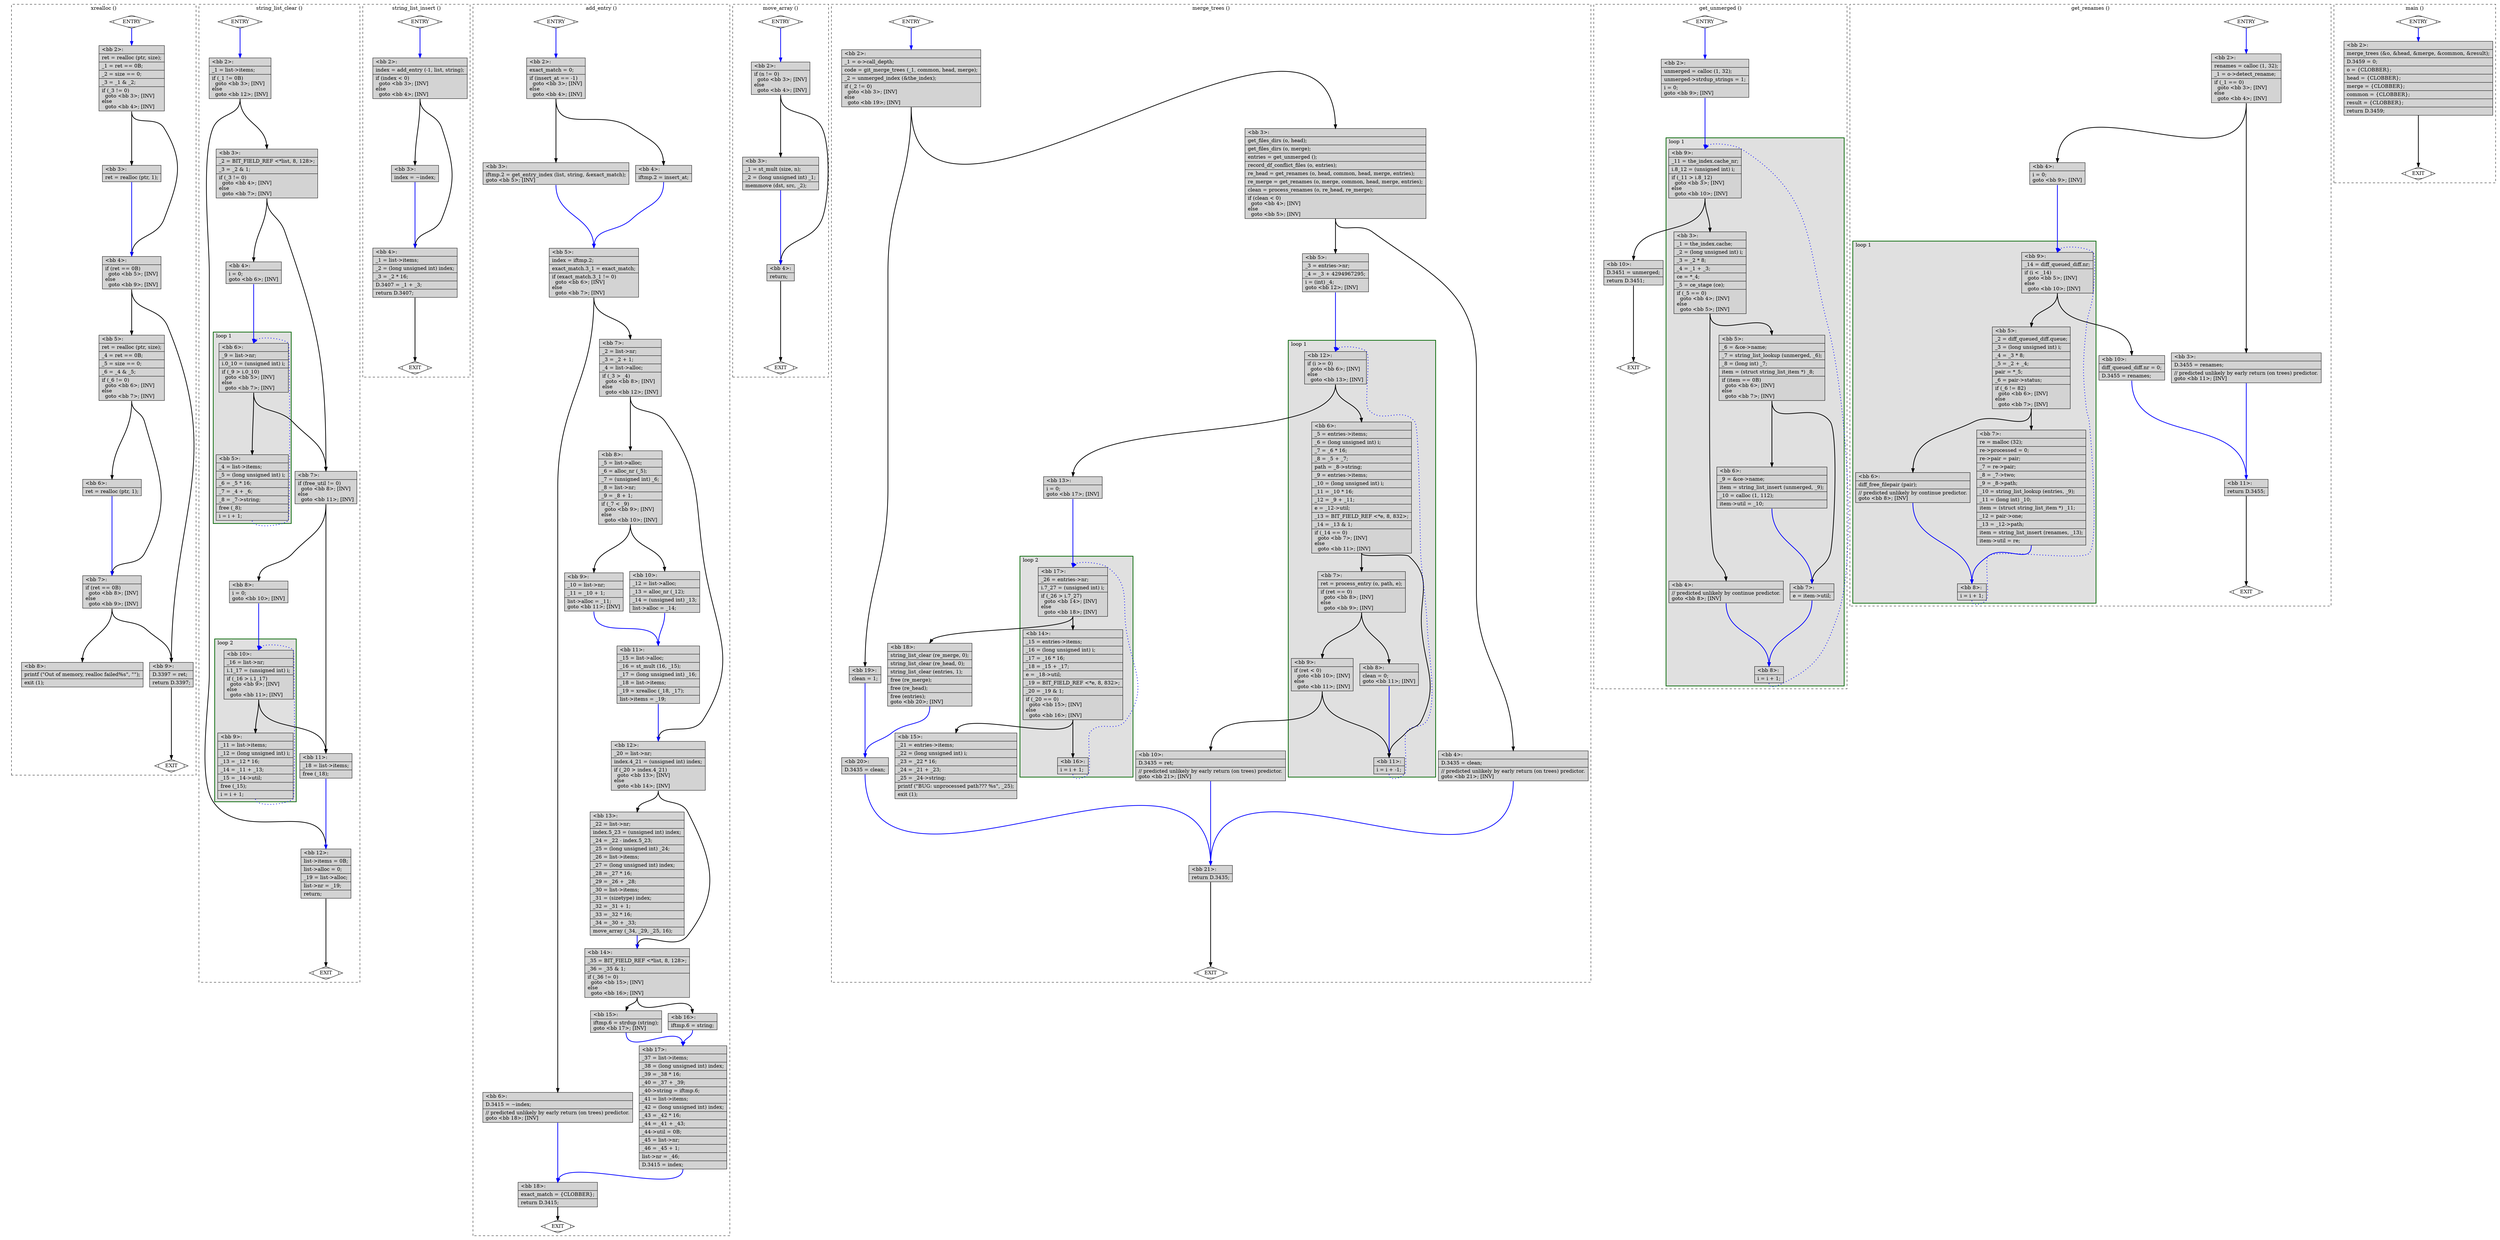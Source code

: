 digraph "test.o-git_leak_8.c.015t.cfg" {
overlap=false;
subgraph "cluster_xrealloc" {
	style="dashed";
	color="black";
	label="xrealloc ()";
	fn_26_basic_block_0 [shape=Mdiamond,style=filled,fillcolor=white,label="ENTRY"];

	fn_26_basic_block_1 [shape=Mdiamond,style=filled,fillcolor=white,label="EXIT"];

	fn_26_basic_block_2 [shape=record,style=filled,fillcolor=lightgrey,label="{\<bb\ 2\>:\l\
|ret\ =\ realloc\ (ptr,\ size);\l\
|_1\ =\ ret\ ==\ 0B;\l\
|_2\ =\ size\ ==\ 0;\l\
|_3\ =\ _1\ &\ _2;\l\
|if\ (_3\ !=\ 0)\l\
\ \ goto\ \<bb\ 3\>;\ [INV]\l\
else\l\
\ \ goto\ \<bb\ 4\>;\ [INV]\l\
}"];

	fn_26_basic_block_3 [shape=record,style=filled,fillcolor=lightgrey,label="{\<bb\ 3\>:\l\
|ret\ =\ realloc\ (ptr,\ 1);\l\
}"];

	fn_26_basic_block_4 [shape=record,style=filled,fillcolor=lightgrey,label="{\<bb\ 4\>:\l\
|if\ (ret\ ==\ 0B)\l\
\ \ goto\ \<bb\ 5\>;\ [INV]\l\
else\l\
\ \ goto\ \<bb\ 9\>;\ [INV]\l\
}"];

	fn_26_basic_block_5 [shape=record,style=filled,fillcolor=lightgrey,label="{\<bb\ 5\>:\l\
|ret\ =\ realloc\ (ptr,\ size);\l\
|_4\ =\ ret\ ==\ 0B;\l\
|_5\ =\ size\ ==\ 0;\l\
|_6\ =\ _4\ &\ _5;\l\
|if\ (_6\ !=\ 0)\l\
\ \ goto\ \<bb\ 6\>;\ [INV]\l\
else\l\
\ \ goto\ \<bb\ 7\>;\ [INV]\l\
}"];

	fn_26_basic_block_6 [shape=record,style=filled,fillcolor=lightgrey,label="{\<bb\ 6\>:\l\
|ret\ =\ realloc\ (ptr,\ 1);\l\
}"];

	fn_26_basic_block_7 [shape=record,style=filled,fillcolor=lightgrey,label="{\<bb\ 7\>:\l\
|if\ (ret\ ==\ 0B)\l\
\ \ goto\ \<bb\ 8\>;\ [INV]\l\
else\l\
\ \ goto\ \<bb\ 9\>;\ [INV]\l\
}"];

	fn_26_basic_block_8 [shape=record,style=filled,fillcolor=lightgrey,label="{\<bb\ 8\>:\l\
|printf\ (\"Out\ of\ memory,\ realloc\ failed%s\",\ \"\");\l\
|exit\ (1);\l\
}"];

	fn_26_basic_block_9 [shape=record,style=filled,fillcolor=lightgrey,label="{\<bb\ 9\>:\l\
|D.3397\ =\ ret;\l\
|return\ D.3397;\l\
}"];

	fn_26_basic_block_0:s -> fn_26_basic_block_2:n [style="solid,bold",color=blue,weight=100,constraint=true];
	fn_26_basic_block_2:s -> fn_26_basic_block_3:n [style="solid,bold",color=black,weight=10,constraint=true];
	fn_26_basic_block_2:s -> fn_26_basic_block_4:n [style="solid,bold",color=black,weight=10,constraint=true];
	fn_26_basic_block_3:s -> fn_26_basic_block_4:n [style="solid,bold",color=blue,weight=100,constraint=true];
	fn_26_basic_block_4:s -> fn_26_basic_block_5:n [style="solid,bold",color=black,weight=10,constraint=true];
	fn_26_basic_block_4:s -> fn_26_basic_block_9:n [style="solid,bold",color=black,weight=10,constraint=true];
	fn_26_basic_block_5:s -> fn_26_basic_block_6:n [style="solid,bold",color=black,weight=10,constraint=true];
	fn_26_basic_block_5:s -> fn_26_basic_block_7:n [style="solid,bold",color=black,weight=10,constraint=true];
	fn_26_basic_block_6:s -> fn_26_basic_block_7:n [style="solid,bold",color=blue,weight=100,constraint=true];
	fn_26_basic_block_7:s -> fn_26_basic_block_8:n [style="solid,bold",color=black,weight=10,constraint=true];
	fn_26_basic_block_7:s -> fn_26_basic_block_9:n [style="solid,bold",color=black,weight=10,constraint=true];
	fn_26_basic_block_9:s -> fn_26_basic_block_1:n [style="solid,bold",color=black,weight=10,constraint=true];
	fn_26_basic_block_0:s -> fn_26_basic_block_1:n [style="invis",constraint=true];
}
subgraph "cluster_string_list_clear" {
	style="dashed";
	color="black";
	label="string_list_clear ()";
	subgraph cluster_27_2 {
	style="filled";
	color="darkgreen";
	fillcolor="grey88";
	label="loop 2";
	labeljust=l;
	penwidth=2;
	fn_27_basic_block_10 [shape=record,style=filled,fillcolor=lightgrey,label="{\<bb\ 10\>:\l\
|_16\ =\ list-\>nr;\l\
|i.1_17\ =\ (unsigned\ int)\ i;\l\
|if\ (_16\ \>\ i.1_17)\l\
\ \ goto\ \<bb\ 9\>;\ [INV]\l\
else\l\
\ \ goto\ \<bb\ 11\>;\ [INV]\l\
}"];

	fn_27_basic_block_9 [shape=record,style=filled,fillcolor=lightgrey,label="{\<bb\ 9\>:\l\
|_11\ =\ list-\>items;\l\
|_12\ =\ (long\ unsigned\ int)\ i;\l\
|_13\ =\ _12\ *\ 16;\l\
|_14\ =\ _11\ +\ _13;\l\
|_15\ =\ _14-\>util;\l\
|free\ (_15);\l\
|i\ =\ i\ +\ 1;\l\
}"];

	}
	subgraph cluster_27_1 {
	style="filled";
	color="darkgreen";
	fillcolor="grey88";
	label="loop 1";
	labeljust=l;
	penwidth=2;
	fn_27_basic_block_6 [shape=record,style=filled,fillcolor=lightgrey,label="{\<bb\ 6\>:\l\
|_9\ =\ list-\>nr;\l\
|i.0_10\ =\ (unsigned\ int)\ i;\l\
|if\ (_9\ \>\ i.0_10)\l\
\ \ goto\ \<bb\ 5\>;\ [INV]\l\
else\l\
\ \ goto\ \<bb\ 7\>;\ [INV]\l\
}"];

	fn_27_basic_block_5 [shape=record,style=filled,fillcolor=lightgrey,label="{\<bb\ 5\>:\l\
|_4\ =\ list-\>items;\l\
|_5\ =\ (long\ unsigned\ int)\ i;\l\
|_6\ =\ _5\ *\ 16;\l\
|_7\ =\ _4\ +\ _6;\l\
|_8\ =\ _7-\>string;\l\
|free\ (_8);\l\
|i\ =\ i\ +\ 1;\l\
}"];

	}
	fn_27_basic_block_0 [shape=Mdiamond,style=filled,fillcolor=white,label="ENTRY"];

	fn_27_basic_block_1 [shape=Mdiamond,style=filled,fillcolor=white,label="EXIT"];

	fn_27_basic_block_2 [shape=record,style=filled,fillcolor=lightgrey,label="{\<bb\ 2\>:\l\
|_1\ =\ list-\>items;\l\
|if\ (_1\ !=\ 0B)\l\
\ \ goto\ \<bb\ 3\>;\ [INV]\l\
else\l\
\ \ goto\ \<bb\ 12\>;\ [INV]\l\
}"];

	fn_27_basic_block_3 [shape=record,style=filled,fillcolor=lightgrey,label="{\<bb\ 3\>:\l\
|_2\ =\ BIT_FIELD_REF\ \<*list,\ 8,\ 128\>;\l\
|_3\ =\ _2\ &\ 1;\l\
|if\ (_3\ !=\ 0)\l\
\ \ goto\ \<bb\ 4\>;\ [INV]\l\
else\l\
\ \ goto\ \<bb\ 7\>;\ [INV]\l\
}"];

	fn_27_basic_block_4 [shape=record,style=filled,fillcolor=lightgrey,label="{\<bb\ 4\>:\l\
|i\ =\ 0;\l\
goto\ \<bb\ 6\>;\ [INV]\l\
}"];

	fn_27_basic_block_7 [shape=record,style=filled,fillcolor=lightgrey,label="{\<bb\ 7\>:\l\
|if\ (free_util\ !=\ 0)\l\
\ \ goto\ \<bb\ 8\>;\ [INV]\l\
else\l\
\ \ goto\ \<bb\ 11\>;\ [INV]\l\
}"];

	fn_27_basic_block_8 [shape=record,style=filled,fillcolor=lightgrey,label="{\<bb\ 8\>:\l\
|i\ =\ 0;\l\
goto\ \<bb\ 10\>;\ [INV]\l\
}"];

	fn_27_basic_block_11 [shape=record,style=filled,fillcolor=lightgrey,label="{\<bb\ 11\>:\l\
|_18\ =\ list-\>items;\l\
|free\ (_18);\l\
}"];

	fn_27_basic_block_12 [shape=record,style=filled,fillcolor=lightgrey,label="{\<bb\ 12\>:\l\
|list-\>items\ =\ 0B;\l\
|list-\>alloc\ =\ 0;\l\
|_19\ =\ list-\>alloc;\l\
|list-\>nr\ =\ _19;\l\
|return;\l\
}"];

	fn_27_basic_block_0:s -> fn_27_basic_block_2:n [style="solid,bold",color=blue,weight=100,constraint=true];
	fn_27_basic_block_2:s -> fn_27_basic_block_3:n [style="solid,bold",color=black,weight=10,constraint=true];
	fn_27_basic_block_2:s -> fn_27_basic_block_12:n [style="solid,bold",color=black,weight=10,constraint=true];
	fn_27_basic_block_3:s -> fn_27_basic_block_4:n [style="solid,bold",color=black,weight=10,constraint=true];
	fn_27_basic_block_3:s -> fn_27_basic_block_7:n [style="solid,bold",color=black,weight=10,constraint=true];
	fn_27_basic_block_4:s -> fn_27_basic_block_6:n [style="solid,bold",color=blue,weight=100,constraint=true];
	fn_27_basic_block_5:s -> fn_27_basic_block_6:n [style="dotted,bold",color=blue,weight=10,constraint=false];
	fn_27_basic_block_6:s -> fn_27_basic_block_5:n [style="solid,bold",color=black,weight=10,constraint=true];
	fn_27_basic_block_6:s -> fn_27_basic_block_7:n [style="solid,bold",color=black,weight=10,constraint=true];
	fn_27_basic_block_7:s -> fn_27_basic_block_8:n [style="solid,bold",color=black,weight=10,constraint=true];
	fn_27_basic_block_7:s -> fn_27_basic_block_11:n [style="solid,bold",color=black,weight=10,constraint=true];
	fn_27_basic_block_8:s -> fn_27_basic_block_10:n [style="solid,bold",color=blue,weight=100,constraint=true];
	fn_27_basic_block_9:s -> fn_27_basic_block_10:n [style="dotted,bold",color=blue,weight=10,constraint=false];
	fn_27_basic_block_10:s -> fn_27_basic_block_9:n [style="solid,bold",color=black,weight=10,constraint=true];
	fn_27_basic_block_10:s -> fn_27_basic_block_11:n [style="solid,bold",color=black,weight=10,constraint=true];
	fn_27_basic_block_11:s -> fn_27_basic_block_12:n [style="solid,bold",color=blue,weight=100,constraint=true];
	fn_27_basic_block_12:s -> fn_27_basic_block_1:n [style="solid,bold",color=black,weight=10,constraint=true];
	fn_27_basic_block_0:s -> fn_27_basic_block_1:n [style="invis",constraint=true];
}
subgraph "cluster_string_list_insert" {
	style="dashed";
	color="black";
	label="string_list_insert ()";
	fn_29_basic_block_0 [shape=Mdiamond,style=filled,fillcolor=white,label="ENTRY"];

	fn_29_basic_block_1 [shape=Mdiamond,style=filled,fillcolor=white,label="EXIT"];

	fn_29_basic_block_2 [shape=record,style=filled,fillcolor=lightgrey,label="{\<bb\ 2\>:\l\
|index\ =\ add_entry\ (-1,\ list,\ string);\l\
|if\ (index\ \<\ 0)\l\
\ \ goto\ \<bb\ 3\>;\ [INV]\l\
else\l\
\ \ goto\ \<bb\ 4\>;\ [INV]\l\
}"];

	fn_29_basic_block_3 [shape=record,style=filled,fillcolor=lightgrey,label="{\<bb\ 3\>:\l\
|index\ =\ ~index;\l\
}"];

	fn_29_basic_block_4 [shape=record,style=filled,fillcolor=lightgrey,label="{\<bb\ 4\>:\l\
|_1\ =\ list-\>items;\l\
|_2\ =\ (long\ unsigned\ int)\ index;\l\
|_3\ =\ _2\ *\ 16;\l\
|D.3407\ =\ _1\ +\ _3;\l\
|return\ D.3407;\l\
}"];

	fn_29_basic_block_0:s -> fn_29_basic_block_2:n [style="solid,bold",color=blue,weight=100,constraint=true];
	fn_29_basic_block_2:s -> fn_29_basic_block_3:n [style="solid,bold",color=black,weight=10,constraint=true];
	fn_29_basic_block_2:s -> fn_29_basic_block_4:n [style="solid,bold",color=black,weight=10,constraint=true];
	fn_29_basic_block_3:s -> fn_29_basic_block_4:n [style="solid,bold",color=blue,weight=100,constraint=true];
	fn_29_basic_block_4:s -> fn_29_basic_block_1:n [style="solid,bold",color=black,weight=10,constraint=true];
	fn_29_basic_block_0:s -> fn_29_basic_block_1:n [style="invis",constraint=true];
}
subgraph "cluster_add_entry" {
	style="dashed";
	color="black";
	label="add_entry ()";
	fn_28_basic_block_0 [shape=Mdiamond,style=filled,fillcolor=white,label="ENTRY"];

	fn_28_basic_block_1 [shape=Mdiamond,style=filled,fillcolor=white,label="EXIT"];

	fn_28_basic_block_2 [shape=record,style=filled,fillcolor=lightgrey,label="{\<bb\ 2\>:\l\
|exact_match\ =\ 0;\l\
|if\ (insert_at\ ==\ -1)\l\
\ \ goto\ \<bb\ 3\>;\ [INV]\l\
else\l\
\ \ goto\ \<bb\ 4\>;\ [INV]\l\
}"];

	fn_28_basic_block_3 [shape=record,style=filled,fillcolor=lightgrey,label="{\<bb\ 3\>:\l\
|iftmp.2\ =\ get_entry_index\ (list,\ string,\ &exact_match);\l\
goto\ \<bb\ 5\>;\ [INV]\l\
}"];

	fn_28_basic_block_4 [shape=record,style=filled,fillcolor=lightgrey,label="{\<bb\ 4\>:\l\
|iftmp.2\ =\ insert_at;\l\
}"];

	fn_28_basic_block_5 [shape=record,style=filled,fillcolor=lightgrey,label="{\<bb\ 5\>:\l\
|index\ =\ iftmp.2;\l\
|exact_match.3_1\ =\ exact_match;\l\
|if\ (exact_match.3_1\ !=\ 0)\l\
\ \ goto\ \<bb\ 6\>;\ [INV]\l\
else\l\
\ \ goto\ \<bb\ 7\>;\ [INV]\l\
}"];

	fn_28_basic_block_6 [shape=record,style=filled,fillcolor=lightgrey,label="{\<bb\ 6\>:\l\
|D.3415\ =\ ~index;\l\
|//\ predicted\ unlikely\ by\ early\ return\ (on\ trees)\ predictor.\l\
goto\ \<bb\ 18\>;\ [INV]\l\
}"];

	fn_28_basic_block_7 [shape=record,style=filled,fillcolor=lightgrey,label="{\<bb\ 7\>:\l\
|_2\ =\ list-\>nr;\l\
|_3\ =\ _2\ +\ 1;\l\
|_4\ =\ list-\>alloc;\l\
|if\ (_3\ \>\ _4)\l\
\ \ goto\ \<bb\ 8\>;\ [INV]\l\
else\l\
\ \ goto\ \<bb\ 12\>;\ [INV]\l\
}"];

	fn_28_basic_block_8 [shape=record,style=filled,fillcolor=lightgrey,label="{\<bb\ 8\>:\l\
|_5\ =\ list-\>alloc;\l\
|_6\ =\ alloc_nr\ (_5);\l\
|_7\ =\ (unsigned\ int)\ _6;\l\
|_8\ =\ list-\>nr;\l\
|_9\ =\ _8\ +\ 1;\l\
|if\ (_7\ \<\ _9)\l\
\ \ goto\ \<bb\ 9\>;\ [INV]\l\
else\l\
\ \ goto\ \<bb\ 10\>;\ [INV]\l\
}"];

	fn_28_basic_block_9 [shape=record,style=filled,fillcolor=lightgrey,label="{\<bb\ 9\>:\l\
|_10\ =\ list-\>nr;\l\
|_11\ =\ _10\ +\ 1;\l\
|list-\>alloc\ =\ _11;\l\
goto\ \<bb\ 11\>;\ [INV]\l\
}"];

	fn_28_basic_block_10 [shape=record,style=filled,fillcolor=lightgrey,label="{\<bb\ 10\>:\l\
|_12\ =\ list-\>alloc;\l\
|_13\ =\ alloc_nr\ (_12);\l\
|_14\ =\ (unsigned\ int)\ _13;\l\
|list-\>alloc\ =\ _14;\l\
}"];

	fn_28_basic_block_11 [shape=record,style=filled,fillcolor=lightgrey,label="{\<bb\ 11\>:\l\
|_15\ =\ list-\>alloc;\l\
|_16\ =\ st_mult\ (16,\ _15);\l\
|_17\ =\ (long\ unsigned\ int)\ _16;\l\
|_18\ =\ list-\>items;\l\
|_19\ =\ xrealloc\ (_18,\ _17);\l\
|list-\>items\ =\ _19;\l\
}"];

	fn_28_basic_block_12 [shape=record,style=filled,fillcolor=lightgrey,label="{\<bb\ 12\>:\l\
|_20\ =\ list-\>nr;\l\
|index.4_21\ =\ (unsigned\ int)\ index;\l\
|if\ (_20\ \>\ index.4_21)\l\
\ \ goto\ \<bb\ 13\>;\ [INV]\l\
else\l\
\ \ goto\ \<bb\ 14\>;\ [INV]\l\
}"];

	fn_28_basic_block_13 [shape=record,style=filled,fillcolor=lightgrey,label="{\<bb\ 13\>:\l\
|_22\ =\ list-\>nr;\l\
|index.5_23\ =\ (unsigned\ int)\ index;\l\
|_24\ =\ _22\ -\ index.5_23;\l\
|_25\ =\ (long\ unsigned\ int)\ _24;\l\
|_26\ =\ list-\>items;\l\
|_27\ =\ (long\ unsigned\ int)\ index;\l\
|_28\ =\ _27\ *\ 16;\l\
|_29\ =\ _26\ +\ _28;\l\
|_30\ =\ list-\>items;\l\
|_31\ =\ (sizetype)\ index;\l\
|_32\ =\ _31\ +\ 1;\l\
|_33\ =\ _32\ *\ 16;\l\
|_34\ =\ _30\ +\ _33;\l\
|move_array\ (_34,\ _29,\ _25,\ 16);\l\
}"];

	fn_28_basic_block_14 [shape=record,style=filled,fillcolor=lightgrey,label="{\<bb\ 14\>:\l\
|_35\ =\ BIT_FIELD_REF\ \<*list,\ 8,\ 128\>;\l\
|_36\ =\ _35\ &\ 1;\l\
|if\ (_36\ !=\ 0)\l\
\ \ goto\ \<bb\ 15\>;\ [INV]\l\
else\l\
\ \ goto\ \<bb\ 16\>;\ [INV]\l\
}"];

	fn_28_basic_block_15 [shape=record,style=filled,fillcolor=lightgrey,label="{\<bb\ 15\>:\l\
|iftmp.6\ =\ strdup\ (string);\l\
goto\ \<bb\ 17\>;\ [INV]\l\
}"];

	fn_28_basic_block_16 [shape=record,style=filled,fillcolor=lightgrey,label="{\<bb\ 16\>:\l\
|iftmp.6\ =\ string;\l\
}"];

	fn_28_basic_block_17 [shape=record,style=filled,fillcolor=lightgrey,label="{\<bb\ 17\>:\l\
|_37\ =\ list-\>items;\l\
|_38\ =\ (long\ unsigned\ int)\ index;\l\
|_39\ =\ _38\ *\ 16;\l\
|_40\ =\ _37\ +\ _39;\l\
|_40-\>string\ =\ iftmp.6;\l\
|_41\ =\ list-\>items;\l\
|_42\ =\ (long\ unsigned\ int)\ index;\l\
|_43\ =\ _42\ *\ 16;\l\
|_44\ =\ _41\ +\ _43;\l\
|_44-\>util\ =\ 0B;\l\
|_45\ =\ list-\>nr;\l\
|_46\ =\ _45\ +\ 1;\l\
|list-\>nr\ =\ _46;\l\
|D.3415\ =\ index;\l\
}"];

	fn_28_basic_block_18 [shape=record,style=filled,fillcolor=lightgrey,label="{\<bb\ 18\>:\l\
|exact_match\ =\ \{CLOBBER\};\l\
|return\ D.3415;\l\
}"];

	fn_28_basic_block_0:s -> fn_28_basic_block_2:n [style="solid,bold",color=blue,weight=100,constraint=true];
	fn_28_basic_block_2:s -> fn_28_basic_block_3:n [style="solid,bold",color=black,weight=10,constraint=true];
	fn_28_basic_block_2:s -> fn_28_basic_block_4:n [style="solid,bold",color=black,weight=10,constraint=true];
	fn_28_basic_block_3:s -> fn_28_basic_block_5:n [style="solid,bold",color=blue,weight=100,constraint=true];
	fn_28_basic_block_4:s -> fn_28_basic_block_5:n [style="solid,bold",color=blue,weight=100,constraint=true];
	fn_28_basic_block_5:s -> fn_28_basic_block_6:n [style="solid,bold",color=black,weight=10,constraint=true];
	fn_28_basic_block_5:s -> fn_28_basic_block_7:n [style="solid,bold",color=black,weight=10,constraint=true];
	fn_28_basic_block_6:s -> fn_28_basic_block_18:n [style="solid,bold",color=blue,weight=100,constraint=true];
	fn_28_basic_block_7:s -> fn_28_basic_block_8:n [style="solid,bold",color=black,weight=10,constraint=true];
	fn_28_basic_block_7:s -> fn_28_basic_block_12:n [style="solid,bold",color=black,weight=10,constraint=true];
	fn_28_basic_block_8:s -> fn_28_basic_block_9:n [style="solid,bold",color=black,weight=10,constraint=true];
	fn_28_basic_block_8:s -> fn_28_basic_block_10:n [style="solid,bold",color=black,weight=10,constraint=true];
	fn_28_basic_block_9:s -> fn_28_basic_block_11:n [style="solid,bold",color=blue,weight=100,constraint=true];
	fn_28_basic_block_10:s -> fn_28_basic_block_11:n [style="solid,bold",color=blue,weight=100,constraint=true];
	fn_28_basic_block_11:s -> fn_28_basic_block_12:n [style="solid,bold",color=blue,weight=100,constraint=true];
	fn_28_basic_block_12:s -> fn_28_basic_block_13:n [style="solid,bold",color=black,weight=10,constraint=true];
	fn_28_basic_block_12:s -> fn_28_basic_block_14:n [style="solid,bold",color=black,weight=10,constraint=true];
	fn_28_basic_block_13:s -> fn_28_basic_block_14:n [style="solid,bold",color=blue,weight=100,constraint=true];
	fn_28_basic_block_14:s -> fn_28_basic_block_15:n [style="solid,bold",color=black,weight=10,constraint=true];
	fn_28_basic_block_14:s -> fn_28_basic_block_16:n [style="solid,bold",color=black,weight=10,constraint=true];
	fn_28_basic_block_15:s -> fn_28_basic_block_17:n [style="solid,bold",color=blue,weight=100,constraint=true];
	fn_28_basic_block_16:s -> fn_28_basic_block_17:n [style="solid,bold",color=blue,weight=100,constraint=true];
	fn_28_basic_block_17:s -> fn_28_basic_block_18:n [style="solid,bold",color=blue,weight=100,constraint=true];
	fn_28_basic_block_18:s -> fn_28_basic_block_1:n [style="solid,bold",color=black,weight=10,constraint=true];
	fn_28_basic_block_0:s -> fn_28_basic_block_1:n [style="invis",constraint=true];
}
subgraph "cluster_move_array" {
	style="dashed";
	color="black";
	label="move_array ()";
	fn_23_basic_block_0 [shape=Mdiamond,style=filled,fillcolor=white,label="ENTRY"];

	fn_23_basic_block_1 [shape=Mdiamond,style=filled,fillcolor=white,label="EXIT"];

	fn_23_basic_block_2 [shape=record,style=filled,fillcolor=lightgrey,label="{\<bb\ 2\>:\l\
|if\ (n\ !=\ 0)\l\
\ \ goto\ \<bb\ 3\>;\ [INV]\l\
else\l\
\ \ goto\ \<bb\ 4\>;\ [INV]\l\
}"];

	fn_23_basic_block_3 [shape=record,style=filled,fillcolor=lightgrey,label="{\<bb\ 3\>:\l\
|_1\ =\ st_mult\ (size,\ n);\l\
|_2\ =\ (long\ unsigned\ int)\ _1;\l\
|memmove\ (dst,\ src,\ _2);\l\
}"];

	fn_23_basic_block_4 [shape=record,style=filled,fillcolor=lightgrey,label="{\<bb\ 4\>:\l\
|return;\l\
}"];

	fn_23_basic_block_0:s -> fn_23_basic_block_2:n [style="solid,bold",color=blue,weight=100,constraint=true];
	fn_23_basic_block_2:s -> fn_23_basic_block_3:n [style="solid,bold",color=black,weight=10,constraint=true];
	fn_23_basic_block_2:s -> fn_23_basic_block_4:n [style="solid,bold",color=black,weight=10,constraint=true];
	fn_23_basic_block_3:s -> fn_23_basic_block_4:n [style="solid,bold",color=blue,weight=100,constraint=true];
	fn_23_basic_block_4:s -> fn_23_basic_block_1:n [style="solid,bold",color=black,weight=10,constraint=true];
	fn_23_basic_block_0:s -> fn_23_basic_block_1:n [style="invis",constraint=true];
}
subgraph "cluster_merge_trees" {
	style="dashed";
	color="black";
	label="merge_trees ()";
	subgraph cluster_32_2 {
	style="filled";
	color="darkgreen";
	fillcolor="grey88";
	label="loop 2";
	labeljust=l;
	penwidth=2;
	fn_32_basic_block_17 [shape=record,style=filled,fillcolor=lightgrey,label="{\<bb\ 17\>:\l\
|_26\ =\ entries-\>nr;\l\
|i.7_27\ =\ (unsigned\ int)\ i;\l\
|if\ (_26\ \>\ i.7_27)\l\
\ \ goto\ \<bb\ 14\>;\ [INV]\l\
else\l\
\ \ goto\ \<bb\ 18\>;\ [INV]\l\
}"];

	fn_32_basic_block_14 [shape=record,style=filled,fillcolor=lightgrey,label="{\<bb\ 14\>:\l\
|_15\ =\ entries-\>items;\l\
|_16\ =\ (long\ unsigned\ int)\ i;\l\
|_17\ =\ _16\ *\ 16;\l\
|_18\ =\ _15\ +\ _17;\l\
|e\ =\ _18-\>util;\l\
|_19\ =\ BIT_FIELD_REF\ \<*e,\ 8,\ 832\>;\l\
|_20\ =\ _19\ &\ 1;\l\
|if\ (_20\ ==\ 0)\l\
\ \ goto\ \<bb\ 15\>;\ [INV]\l\
else\l\
\ \ goto\ \<bb\ 16\>;\ [INV]\l\
}"];

	fn_32_basic_block_16 [shape=record,style=filled,fillcolor=lightgrey,label="{\<bb\ 16\>:\l\
|i\ =\ i\ +\ 1;\l\
}"];

	}
	subgraph cluster_32_1 {
	style="filled";
	color="darkgreen";
	fillcolor="grey88";
	label="loop 1";
	labeljust=l;
	penwidth=2;
	fn_32_basic_block_12 [shape=record,style=filled,fillcolor=lightgrey,label="{\<bb\ 12\>:\l\
|if\ (i\ \>=\ 0)\l\
\ \ goto\ \<bb\ 6\>;\ [INV]\l\
else\l\
\ \ goto\ \<bb\ 13\>;\ [INV]\l\
}"];

	fn_32_basic_block_6 [shape=record,style=filled,fillcolor=lightgrey,label="{\<bb\ 6\>:\l\
|_5\ =\ entries-\>items;\l\
|_6\ =\ (long\ unsigned\ int)\ i;\l\
|_7\ =\ _6\ *\ 16;\l\
|_8\ =\ _5\ +\ _7;\l\
|path\ =\ _8-\>string;\l\
|_9\ =\ entries-\>items;\l\
|_10\ =\ (long\ unsigned\ int)\ i;\l\
|_11\ =\ _10\ *\ 16;\l\
|_12\ =\ _9\ +\ _11;\l\
|e\ =\ _12-\>util;\l\
|_13\ =\ BIT_FIELD_REF\ \<*e,\ 8,\ 832\>;\l\
|_14\ =\ _13\ &\ 1;\l\
|if\ (_14\ ==\ 0)\l\
\ \ goto\ \<bb\ 7\>;\ [INV]\l\
else\l\
\ \ goto\ \<bb\ 11\>;\ [INV]\l\
}"];

	fn_32_basic_block_7 [shape=record,style=filled,fillcolor=lightgrey,label="{\<bb\ 7\>:\l\
|ret\ =\ process_entry\ (o,\ path,\ e);\l\
|if\ (ret\ ==\ 0)\l\
\ \ goto\ \<bb\ 8\>;\ [INV]\l\
else\l\
\ \ goto\ \<bb\ 9\>;\ [INV]\l\
}"];

	fn_32_basic_block_11 [shape=record,style=filled,fillcolor=lightgrey,label="{\<bb\ 11\>:\l\
|i\ =\ i\ +\ -1;\l\
}"];

	fn_32_basic_block_8 [shape=record,style=filled,fillcolor=lightgrey,label="{\<bb\ 8\>:\l\
|clean\ =\ 0;\l\
goto\ \<bb\ 11\>;\ [INV]\l\
}"];

	fn_32_basic_block_9 [shape=record,style=filled,fillcolor=lightgrey,label="{\<bb\ 9\>:\l\
|if\ (ret\ \<\ 0)\l\
\ \ goto\ \<bb\ 10\>;\ [INV]\l\
else\l\
\ \ goto\ \<bb\ 11\>;\ [INV]\l\
}"];

	}
	fn_32_basic_block_0 [shape=Mdiamond,style=filled,fillcolor=white,label="ENTRY"];

	fn_32_basic_block_1 [shape=Mdiamond,style=filled,fillcolor=white,label="EXIT"];

	fn_32_basic_block_2 [shape=record,style=filled,fillcolor=lightgrey,label="{\<bb\ 2\>:\l\
|_1\ =\ o-\>call_depth;\l\
|code\ =\ git_merge_trees\ (_1,\ common,\ head,\ merge);\l\
|_2\ =\ unmerged_index\ (&the_index);\l\
|if\ (_2\ !=\ 0)\l\
\ \ goto\ \<bb\ 3\>;\ [INV]\l\
else\l\
\ \ goto\ \<bb\ 19\>;\ [INV]\l\
}"];

	fn_32_basic_block_3 [shape=record,style=filled,fillcolor=lightgrey,label="{\<bb\ 3\>:\l\
|get_files_dirs\ (o,\ head);\l\
|get_files_dirs\ (o,\ merge);\l\
|entries\ =\ get_unmerged\ ();\l\
|record_df_conflict_files\ (o,\ entries);\l\
|re_head\ =\ get_renames\ (o,\ head,\ common,\ head,\ merge,\ entries);\l\
|re_merge\ =\ get_renames\ (o,\ merge,\ common,\ head,\ merge,\ entries);\l\
|clean\ =\ process_renames\ (o,\ re_head,\ re_merge);\l\
|if\ (clean\ \<\ 0)\l\
\ \ goto\ \<bb\ 4\>;\ [INV]\l\
else\l\
\ \ goto\ \<bb\ 5\>;\ [INV]\l\
}"];

	fn_32_basic_block_4 [shape=record,style=filled,fillcolor=lightgrey,label="{\<bb\ 4\>:\l\
|D.3435\ =\ clean;\l\
|//\ predicted\ unlikely\ by\ early\ return\ (on\ trees)\ predictor.\l\
goto\ \<bb\ 21\>;\ [INV]\l\
}"];

	fn_32_basic_block_5 [shape=record,style=filled,fillcolor=lightgrey,label="{\<bb\ 5\>:\l\
|_3\ =\ entries-\>nr;\l\
|_4\ =\ _3\ +\ 4294967295;\l\
|i\ =\ (int)\ _4;\l\
goto\ \<bb\ 12\>;\ [INV]\l\
}"];

	fn_32_basic_block_10 [shape=record,style=filled,fillcolor=lightgrey,label="{\<bb\ 10\>:\l\
|D.3435\ =\ ret;\l\
|//\ predicted\ unlikely\ by\ early\ return\ (on\ trees)\ predictor.\l\
goto\ \<bb\ 21\>;\ [INV]\l\
}"];

	fn_32_basic_block_13 [shape=record,style=filled,fillcolor=lightgrey,label="{\<bb\ 13\>:\l\
|i\ =\ 0;\l\
goto\ \<bb\ 17\>;\ [INV]\l\
}"];

	fn_32_basic_block_15 [shape=record,style=filled,fillcolor=lightgrey,label="{\<bb\ 15\>:\l\
|_21\ =\ entries-\>items;\l\
|_22\ =\ (long\ unsigned\ int)\ i;\l\
|_23\ =\ _22\ *\ 16;\l\
|_24\ =\ _21\ +\ _23;\l\
|_25\ =\ _24-\>string;\l\
|printf\ (\"BUG:\ unprocessed\ path???\ %s\",\ _25);\l\
|exit\ (1);\l\
}"];

	fn_32_basic_block_18 [shape=record,style=filled,fillcolor=lightgrey,label="{\<bb\ 18\>:\l\
|string_list_clear\ (re_merge,\ 0);\l\
|string_list_clear\ (re_head,\ 0);\l\
|string_list_clear\ (entries,\ 1);\l\
|free\ (re_merge);\l\
|free\ (re_head);\l\
|free\ (entries);\l\
goto\ \<bb\ 20\>;\ [INV]\l\
}"];

	fn_32_basic_block_19 [shape=record,style=filled,fillcolor=lightgrey,label="{\<bb\ 19\>:\l\
|clean\ =\ 1;\l\
}"];

	fn_32_basic_block_20 [shape=record,style=filled,fillcolor=lightgrey,label="{\<bb\ 20\>:\l\
|D.3435\ =\ clean;\l\
}"];

	fn_32_basic_block_21 [shape=record,style=filled,fillcolor=lightgrey,label="{\<bb\ 21\>:\l\
|return\ D.3435;\l\
}"];

	fn_32_basic_block_0:s -> fn_32_basic_block_2:n [style="solid,bold",color=blue,weight=100,constraint=true];
	fn_32_basic_block_2:s -> fn_32_basic_block_3:n [style="solid,bold",color=black,weight=10,constraint=true];
	fn_32_basic_block_2:s -> fn_32_basic_block_19:n [style="solid,bold",color=black,weight=10,constraint=true];
	fn_32_basic_block_3:s -> fn_32_basic_block_4:n [style="solid,bold",color=black,weight=10,constraint=true];
	fn_32_basic_block_3:s -> fn_32_basic_block_5:n [style="solid,bold",color=black,weight=10,constraint=true];
	fn_32_basic_block_4:s -> fn_32_basic_block_21:n [style="solid,bold",color=blue,weight=100,constraint=true];
	fn_32_basic_block_5:s -> fn_32_basic_block_12:n [style="solid,bold",color=blue,weight=100,constraint=true];
	fn_32_basic_block_6:s -> fn_32_basic_block_7:n [style="solid,bold",color=black,weight=10,constraint=true];
	fn_32_basic_block_6:s -> fn_32_basic_block_11:n [style="solid,bold",color=black,weight=10,constraint=true];
	fn_32_basic_block_7:s -> fn_32_basic_block_8:n [style="solid,bold",color=black,weight=10,constraint=true];
	fn_32_basic_block_7:s -> fn_32_basic_block_9:n [style="solid,bold",color=black,weight=10,constraint=true];
	fn_32_basic_block_8:s -> fn_32_basic_block_11:n [style="solid,bold",color=blue,weight=100,constraint=true];
	fn_32_basic_block_9:s -> fn_32_basic_block_10:n [style="solid,bold",color=black,weight=10,constraint=true];
	fn_32_basic_block_9:s -> fn_32_basic_block_11:n [style="solid,bold",color=black,weight=10,constraint=true];
	fn_32_basic_block_10:s -> fn_32_basic_block_21:n [style="solid,bold",color=blue,weight=100,constraint=true];
	fn_32_basic_block_11:s -> fn_32_basic_block_12:n [style="dotted,bold",color=blue,weight=10,constraint=false];
	fn_32_basic_block_12:s -> fn_32_basic_block_6:n [style="solid,bold",color=black,weight=10,constraint=true];
	fn_32_basic_block_12:s -> fn_32_basic_block_13:n [style="solid,bold",color=black,weight=10,constraint=true];
	fn_32_basic_block_13:s -> fn_32_basic_block_17:n [style="solid,bold",color=blue,weight=100,constraint=true];
	fn_32_basic_block_14:s -> fn_32_basic_block_15:n [style="solid,bold",color=black,weight=10,constraint=true];
	fn_32_basic_block_14:s -> fn_32_basic_block_16:n [style="solid,bold",color=black,weight=10,constraint=true];
	fn_32_basic_block_16:s -> fn_32_basic_block_17:n [style="dotted,bold",color=blue,weight=10,constraint=false];
	fn_32_basic_block_17:s -> fn_32_basic_block_14:n [style="solid,bold",color=black,weight=10,constraint=true];
	fn_32_basic_block_17:s -> fn_32_basic_block_18:n [style="solid,bold",color=black,weight=10,constraint=true];
	fn_32_basic_block_18:s -> fn_32_basic_block_20:n [style="solid,bold",color=blue,weight=100,constraint=true];
	fn_32_basic_block_19:s -> fn_32_basic_block_20:n [style="solid,bold",color=blue,weight=100,constraint=true];
	fn_32_basic_block_20:s -> fn_32_basic_block_21:n [style="solid,bold",color=blue,weight=100,constraint=true];
	fn_32_basic_block_21:s -> fn_32_basic_block_1:n [style="solid,bold",color=black,weight=10,constraint=true];
	fn_32_basic_block_0:s -> fn_32_basic_block_1:n [style="invis",constraint=true];
}
subgraph "cluster_get_unmerged" {
	style="dashed";
	color="black";
	label="get_unmerged ()";
	subgraph cluster_30_1 {
	style="filled";
	color="darkgreen";
	fillcolor="grey88";
	label="loop 1";
	labeljust=l;
	penwidth=2;
	fn_30_basic_block_9 [shape=record,style=filled,fillcolor=lightgrey,label="{\<bb\ 9\>:\l\
|_11\ =\ the_index.cache_nr;\l\
|i.8_12\ =\ (unsigned\ int)\ i;\l\
|if\ (_11\ \>\ i.8_12)\l\
\ \ goto\ \<bb\ 3\>;\ [INV]\l\
else\l\
\ \ goto\ \<bb\ 10\>;\ [INV]\l\
}"];

	fn_30_basic_block_3 [shape=record,style=filled,fillcolor=lightgrey,label="{\<bb\ 3\>:\l\
|_1\ =\ the_index.cache;\l\
|_2\ =\ (long\ unsigned\ int)\ i;\l\
|_3\ =\ _2\ *\ 8;\l\
|_4\ =\ _1\ +\ _3;\l\
|ce\ =\ *_4;\l\
|_5\ =\ ce_stage\ (ce);\l\
|if\ (_5\ ==\ 0)\l\
\ \ goto\ \<bb\ 4\>;\ [INV]\l\
else\l\
\ \ goto\ \<bb\ 5\>;\ [INV]\l\
}"];

	fn_30_basic_block_4 [shape=record,style=filled,fillcolor=lightgrey,label="{\<bb\ 4\>:\l\
|//\ predicted\ unlikely\ by\ continue\ predictor.\l\
goto\ \<bb\ 8\>;\ [INV]\l\
}"];

	fn_30_basic_block_5 [shape=record,style=filled,fillcolor=lightgrey,label="{\<bb\ 5\>:\l\
|_6\ =\ &ce-\>name;\l\
|_7\ =\ string_list_lookup\ (unmerged,\ _6);\l\
|_8\ =\ (long\ int)\ _7;\l\
|item\ =\ (struct\ string_list_item\ *)\ _8;\l\
|if\ (item\ ==\ 0B)\l\
\ \ goto\ \<bb\ 6\>;\ [INV]\l\
else\l\
\ \ goto\ \<bb\ 7\>;\ [INV]\l\
}"];

	fn_30_basic_block_8 [shape=record,style=filled,fillcolor=lightgrey,label="{\<bb\ 8\>:\l\
|i\ =\ i\ +\ 1;\l\
}"];

	fn_30_basic_block_6 [shape=record,style=filled,fillcolor=lightgrey,label="{\<bb\ 6\>:\l\
|_9\ =\ &ce-\>name;\l\
|item\ =\ string_list_insert\ (unmerged,\ _9);\l\
|_10\ =\ calloc\ (1,\ 112);\l\
|item-\>util\ =\ _10;\l\
}"];

	fn_30_basic_block_7 [shape=record,style=filled,fillcolor=lightgrey,label="{\<bb\ 7\>:\l\
|e\ =\ item-\>util;\l\
}"];

	}
	fn_30_basic_block_0 [shape=Mdiamond,style=filled,fillcolor=white,label="ENTRY"];

	fn_30_basic_block_1 [shape=Mdiamond,style=filled,fillcolor=white,label="EXIT"];

	fn_30_basic_block_2 [shape=record,style=filled,fillcolor=lightgrey,label="{\<bb\ 2\>:\l\
|unmerged\ =\ calloc\ (1,\ 32);\l\
|unmerged-\>strdup_strings\ =\ 1;\l\
|i\ =\ 0;\l\
goto\ \<bb\ 9\>;\ [INV]\l\
}"];

	fn_30_basic_block_10 [shape=record,style=filled,fillcolor=lightgrey,label="{\<bb\ 10\>:\l\
|D.3451\ =\ unmerged;\l\
|return\ D.3451;\l\
}"];

	fn_30_basic_block_0:s -> fn_30_basic_block_2:n [style="solid,bold",color=blue,weight=100,constraint=true];
	fn_30_basic_block_2:s -> fn_30_basic_block_9:n [style="solid,bold",color=blue,weight=100,constraint=true];
	fn_30_basic_block_3:s -> fn_30_basic_block_4:n [style="solid,bold",color=black,weight=10,constraint=true];
	fn_30_basic_block_3:s -> fn_30_basic_block_5:n [style="solid,bold",color=black,weight=10,constraint=true];
	fn_30_basic_block_4:s -> fn_30_basic_block_8:n [style="solid,bold",color=blue,weight=100,constraint=true];
	fn_30_basic_block_5:s -> fn_30_basic_block_6:n [style="solid,bold",color=black,weight=10,constraint=true];
	fn_30_basic_block_5:s -> fn_30_basic_block_7:n [style="solid,bold",color=black,weight=10,constraint=true];
	fn_30_basic_block_6:s -> fn_30_basic_block_7:n [style="solid,bold",color=blue,weight=100,constraint=true];
	fn_30_basic_block_7:s -> fn_30_basic_block_8:n [style="solid,bold",color=blue,weight=100,constraint=true];
	fn_30_basic_block_8:s -> fn_30_basic_block_9:n [style="dotted,bold",color=blue,weight=10,constraint=false];
	fn_30_basic_block_9:s -> fn_30_basic_block_3:n [style="solid,bold",color=black,weight=10,constraint=true];
	fn_30_basic_block_9:s -> fn_30_basic_block_10:n [style="solid,bold",color=black,weight=10,constraint=true];
	fn_30_basic_block_10:s -> fn_30_basic_block_1:n [style="solid,bold",color=black,weight=10,constraint=true];
	fn_30_basic_block_0:s -> fn_30_basic_block_1:n [style="invis",constraint=true];
}
subgraph "cluster_get_renames" {
	style="dashed";
	color="black";
	label="get_renames ()";
	subgraph cluster_31_1 {
	style="filled";
	color="darkgreen";
	fillcolor="grey88";
	label="loop 1";
	labeljust=l;
	penwidth=2;
	fn_31_basic_block_9 [shape=record,style=filled,fillcolor=lightgrey,label="{\<bb\ 9\>:\l\
|_14\ =\ diff_queued_diff.nr;\l\
|if\ (i\ \<\ _14)\l\
\ \ goto\ \<bb\ 5\>;\ [INV]\l\
else\l\
\ \ goto\ \<bb\ 10\>;\ [INV]\l\
}"];

	fn_31_basic_block_5 [shape=record,style=filled,fillcolor=lightgrey,label="{\<bb\ 5\>:\l\
|_2\ =\ diff_queued_diff.queue;\l\
|_3\ =\ (long\ unsigned\ int)\ i;\l\
|_4\ =\ _3\ *\ 8;\l\
|_5\ =\ _2\ +\ _4;\l\
|pair\ =\ *_5;\l\
|_6\ =\ pair-\>status;\l\
|if\ (_6\ !=\ 82)\l\
\ \ goto\ \<bb\ 6\>;\ [INV]\l\
else\l\
\ \ goto\ \<bb\ 7\>;\ [INV]\l\
}"];

	fn_31_basic_block_6 [shape=record,style=filled,fillcolor=lightgrey,label="{\<bb\ 6\>:\l\
|diff_free_filepair\ (pair);\l\
|//\ predicted\ unlikely\ by\ continue\ predictor.\l\
goto\ \<bb\ 8\>;\ [INV]\l\
}"];

	fn_31_basic_block_7 [shape=record,style=filled,fillcolor=lightgrey,label="{\<bb\ 7\>:\l\
|re\ =\ malloc\ (32);\l\
|re-\>processed\ =\ 0;\l\
|re-\>pair\ =\ pair;\l\
|_7\ =\ re-\>pair;\l\
|_8\ =\ _7-\>two;\l\
|_9\ =\ _8-\>path;\l\
|_10\ =\ string_list_lookup\ (entries,\ _9);\l\
|_11\ =\ (long\ int)\ _10;\l\
|item\ =\ (struct\ string_list_item\ *)\ _11;\l\
|_12\ =\ pair-\>one;\l\
|_13\ =\ _12-\>path;\l\
|item\ =\ string_list_insert\ (renames,\ _13);\l\
|item-\>util\ =\ re;\l\
}"];

	fn_31_basic_block_8 [shape=record,style=filled,fillcolor=lightgrey,label="{\<bb\ 8\>:\l\
|i\ =\ i\ +\ 1;\l\
}"];

	}
	fn_31_basic_block_0 [shape=Mdiamond,style=filled,fillcolor=white,label="ENTRY"];

	fn_31_basic_block_1 [shape=Mdiamond,style=filled,fillcolor=white,label="EXIT"];

	fn_31_basic_block_2 [shape=record,style=filled,fillcolor=lightgrey,label="{\<bb\ 2\>:\l\
|renames\ =\ calloc\ (1,\ 32);\l\
|_1\ =\ o-\>detect_rename;\l\
|if\ (_1\ ==\ 0)\l\
\ \ goto\ \<bb\ 3\>;\ [INV]\l\
else\l\
\ \ goto\ \<bb\ 4\>;\ [INV]\l\
}"];

	fn_31_basic_block_3 [shape=record,style=filled,fillcolor=lightgrey,label="{\<bb\ 3\>:\l\
|D.3455\ =\ renames;\l\
|//\ predicted\ unlikely\ by\ early\ return\ (on\ trees)\ predictor.\l\
goto\ \<bb\ 11\>;\ [INV]\l\
}"];

	fn_31_basic_block_4 [shape=record,style=filled,fillcolor=lightgrey,label="{\<bb\ 4\>:\l\
|i\ =\ 0;\l\
goto\ \<bb\ 9\>;\ [INV]\l\
}"];

	fn_31_basic_block_10 [shape=record,style=filled,fillcolor=lightgrey,label="{\<bb\ 10\>:\l\
|diff_queued_diff.nr\ =\ 0;\l\
|D.3455\ =\ renames;\l\
}"];

	fn_31_basic_block_11 [shape=record,style=filled,fillcolor=lightgrey,label="{\<bb\ 11\>:\l\
|return\ D.3455;\l\
}"];

	fn_31_basic_block_0:s -> fn_31_basic_block_2:n [style="solid,bold",color=blue,weight=100,constraint=true];
	fn_31_basic_block_2:s -> fn_31_basic_block_3:n [style="solid,bold",color=black,weight=10,constraint=true];
	fn_31_basic_block_2:s -> fn_31_basic_block_4:n [style="solid,bold",color=black,weight=10,constraint=true];
	fn_31_basic_block_3:s -> fn_31_basic_block_11:n [style="solid,bold",color=blue,weight=100,constraint=true];
	fn_31_basic_block_4:s -> fn_31_basic_block_9:n [style="solid,bold",color=blue,weight=100,constraint=true];
	fn_31_basic_block_5:s -> fn_31_basic_block_6:n [style="solid,bold",color=black,weight=10,constraint=true];
	fn_31_basic_block_5:s -> fn_31_basic_block_7:n [style="solid,bold",color=black,weight=10,constraint=true];
	fn_31_basic_block_6:s -> fn_31_basic_block_8:n [style="solid,bold",color=blue,weight=100,constraint=true];
	fn_31_basic_block_7:s -> fn_31_basic_block_8:n [style="solid,bold",color=blue,weight=100,constraint=true];
	fn_31_basic_block_8:s -> fn_31_basic_block_9:n [style="dotted,bold",color=blue,weight=10,constraint=false];
	fn_31_basic_block_9:s -> fn_31_basic_block_5:n [style="solid,bold",color=black,weight=10,constraint=true];
	fn_31_basic_block_9:s -> fn_31_basic_block_10:n [style="solid,bold",color=black,weight=10,constraint=true];
	fn_31_basic_block_10:s -> fn_31_basic_block_11:n [style="solid,bold",color=blue,weight=100,constraint=true];
	fn_31_basic_block_11:s -> fn_31_basic_block_1:n [style="solid,bold",color=black,weight=10,constraint=true];
	fn_31_basic_block_0:s -> fn_31_basic_block_1:n [style="invis",constraint=true];
}
subgraph "cluster_main" {
	style="dashed";
	color="black";
	label="main ()";
	fn_33_basic_block_0 [shape=Mdiamond,style=filled,fillcolor=white,label="ENTRY"];

	fn_33_basic_block_1 [shape=Mdiamond,style=filled,fillcolor=white,label="EXIT"];

	fn_33_basic_block_2 [shape=record,style=filled,fillcolor=lightgrey,label="{\<bb\ 2\>:\l\
|merge_trees\ (&o,\ &head,\ &merge,\ &common,\ &result);\l\
|D.3459\ =\ 0;\l\
|o\ =\ \{CLOBBER\};\l\
|head\ =\ \{CLOBBER\};\l\
|merge\ =\ \{CLOBBER\};\l\
|common\ =\ \{CLOBBER\};\l\
|result\ =\ \{CLOBBER\};\l\
|return\ D.3459;\l\
}"];

	fn_33_basic_block_0:s -> fn_33_basic_block_2:n [style="solid,bold",color=blue,weight=100,constraint=true];
	fn_33_basic_block_2:s -> fn_33_basic_block_1:n [style="solid,bold",color=black,weight=10,constraint=true];
	fn_33_basic_block_0:s -> fn_33_basic_block_1:n [style="invis",constraint=true];
}
}
